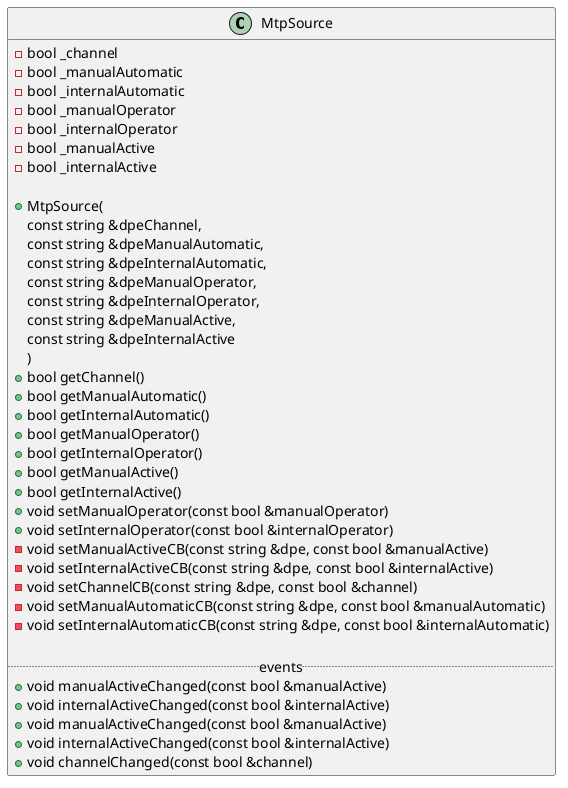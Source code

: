 @startuml MtpSource

class MtpSource
{
    - bool _channel
    - bool _manualAutomatic
    - bool _internalAutomatic
    - bool _manualOperator
    - bool _internalOperator
    - bool _manualActive
    - bool _internalActive

    + MtpSource(
        const string &dpeChannel, 
        const string &dpeManualAutomatic, 
        const string &dpeInternalAutomatic, 
        const string &dpeManualOperator, 
        const string &dpeInternalOperator, 
        const string &dpeManualActive, 
        const string &dpeInternalActive
        )  
    + bool getChannel() 
    + bool getManualAutomatic()
    + bool getInternalAutomatic()
    + bool getManualOperator()  
    + bool getInternalOperator()    
    + bool getManualActive()
    + bool getInternalActive()
    + void setManualOperator(const bool &manualOperator)
    + void setInternalOperator(const bool &internalOperator)
    - void setManualActiveCB(const string &dpe, const bool &manualActive)
    - void setInternalActiveCB(const string &dpe, const bool &internalActive)
    - void setChannelCB(const string &dpe, const bool &channel)
    - void setManualAutomaticCB(const string &dpe, const bool &manualAutomatic)
    - void setInternalAutomaticCB(const string &dpe, const bool &internalAutomatic)

    ..events..
    + void manualActiveChanged(const bool &manualActive)
    + void internalActiveChanged(const bool &internalActive)
    + void manualActiveChanged(const bool &manualActive)
    + void internalActiveChanged(const bool &internalActive)
    + void channelChanged(const bool &channel)
}